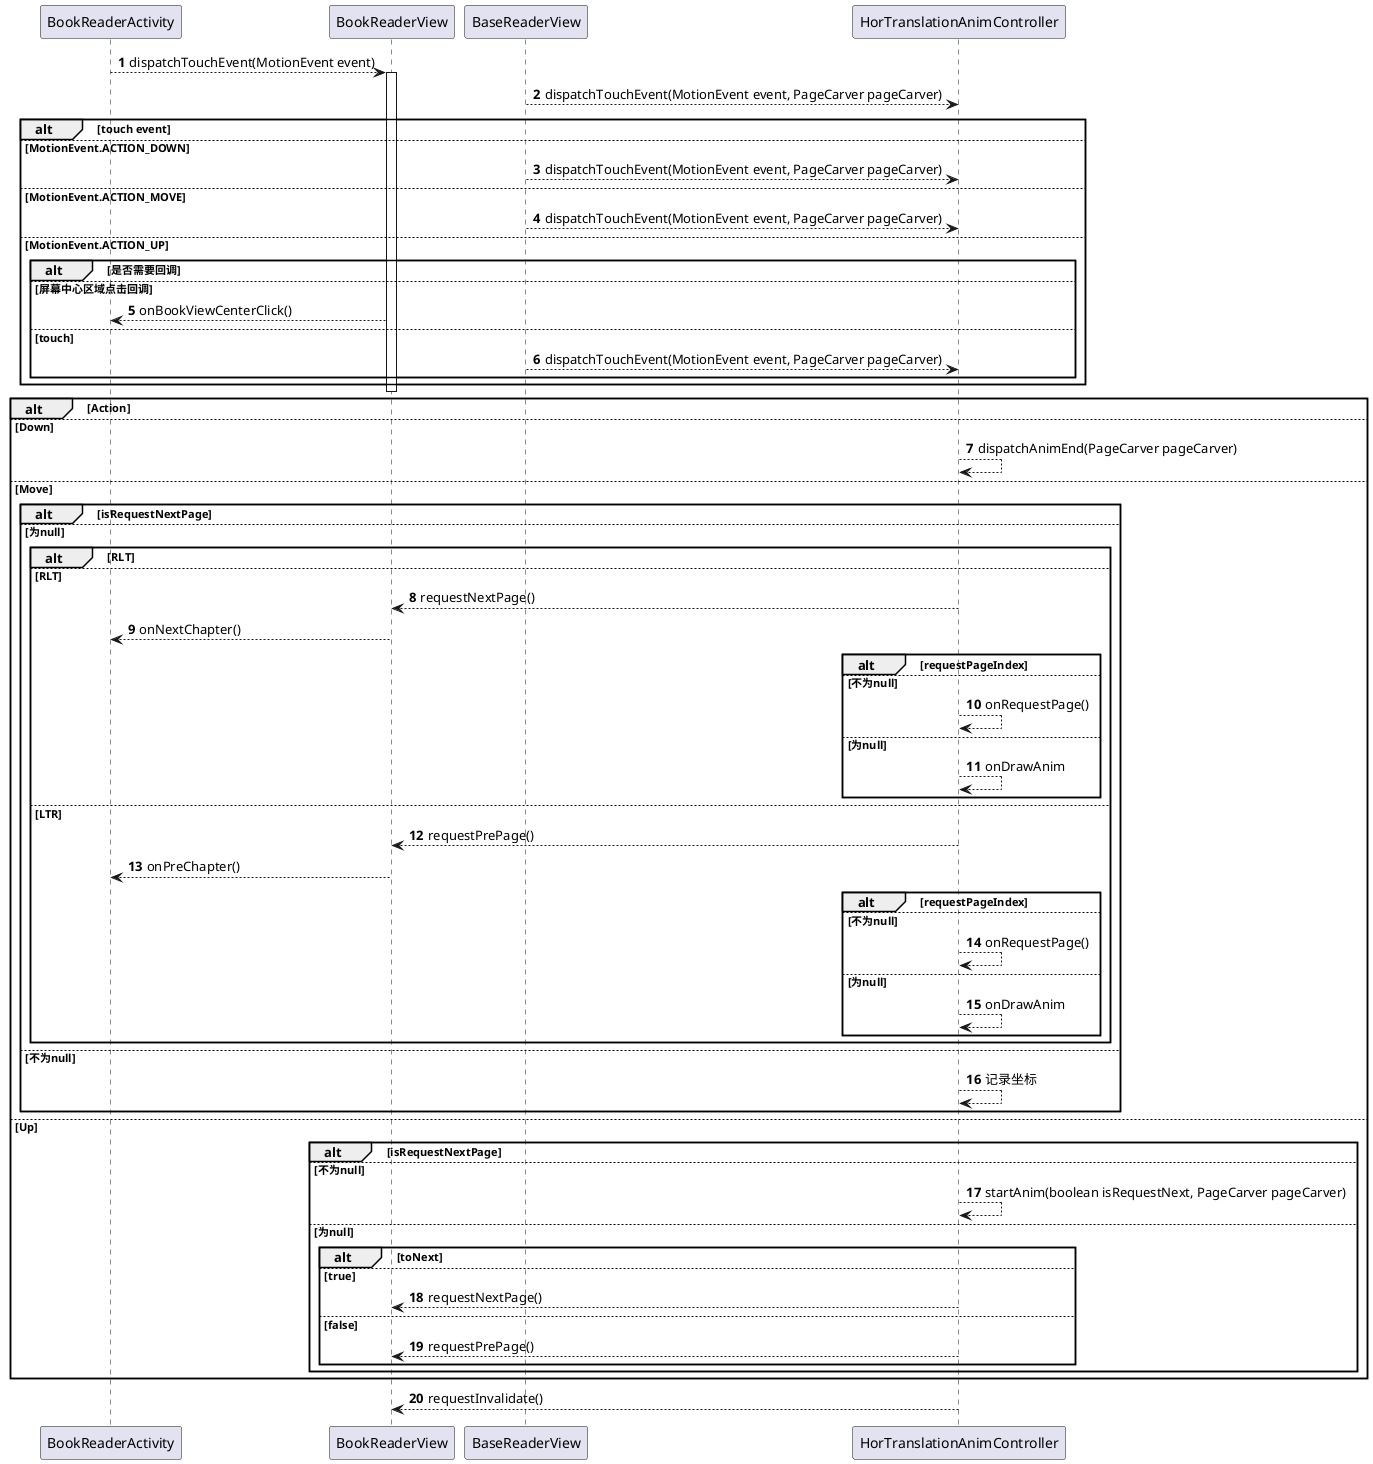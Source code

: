@startuml
autonumber
BookReaderActivity --> BookReaderView : dispatchTouchEvent(MotionEvent event)


activate BookReaderView
BaseReaderView --> HorTranslationAnimController : dispatchTouchEvent(MotionEvent event, PageCarver pageCarver)
alt touch event
else MotionEvent.ACTION_DOWN
BaseReaderView --> HorTranslationAnimController : dispatchTouchEvent(MotionEvent event, PageCarver pageCarver)

else MotionEvent.ACTION_MOVE
BaseReaderView --> HorTranslationAnimController : dispatchTouchEvent(MotionEvent event, PageCarver pageCarver)

else MotionEvent.ACTION_UP
alt 是否需要回调
else 屏幕中心区域点击回调
BookReaderView --> BookReaderActivity : onBookViewCenterClick()
else touch
BaseReaderView --> HorTranslationAnimController : dispatchTouchEvent(MotionEvent event, PageCarver pageCarver)

end
end
deactivate BookReaderView





alt Action
else Down
HorTranslationAnimController -->  HorTranslationAnimController : dispatchAnimEnd(PageCarver pageCarver)

else Move
  alt isRequestNextPage
    else 为null
      alt RLT
      else RLT
        HorTranslationAnimController --> BookReaderView : requestNextPage()
        BookReaderView --> BookReaderActivity : onNextChapter()
        alt requestPageIndex
          else 不为null
            HorTranslationAnimController --> HorTranslationAnimController : onRequestPage()
          else 为null
            HorTranslationAnimController --> HorTranslationAnimController : onDrawAnim
        end
      else LTR
        HorTranslationAnimController --> BookReaderView : requestPrePage()
        BookReaderView --> BookReaderActivity : onPreChapter()
        alt requestPageIndex
          else 不为null
            HorTranslationAnimController --> HorTranslationAnimController : onRequestPage()
          else 为null
            HorTranslationAnimController --> HorTranslationAnimController : onDrawAnim
        end
      end
    else 不为null
      HorTranslationAnimController --> HorTranslationAnimController : 记录坐标
  end

else Up
  alt isRequestNextPage
  else 不为null
    HorTranslationAnimController --> HorTranslationAnimController : startAnim(boolean isRequestNext, PageCarver pageCarver)
  else 为null
    alt toNext
      else true
        HorTranslationAnimController --> BookReaderView : requestNextPage()
      else false
        HorTranslationAnimController --> BookReaderView : requestPrePage()
    end
  end
end
HorTranslationAnimController --> BookReaderView : requestInvalidate()


@enduml